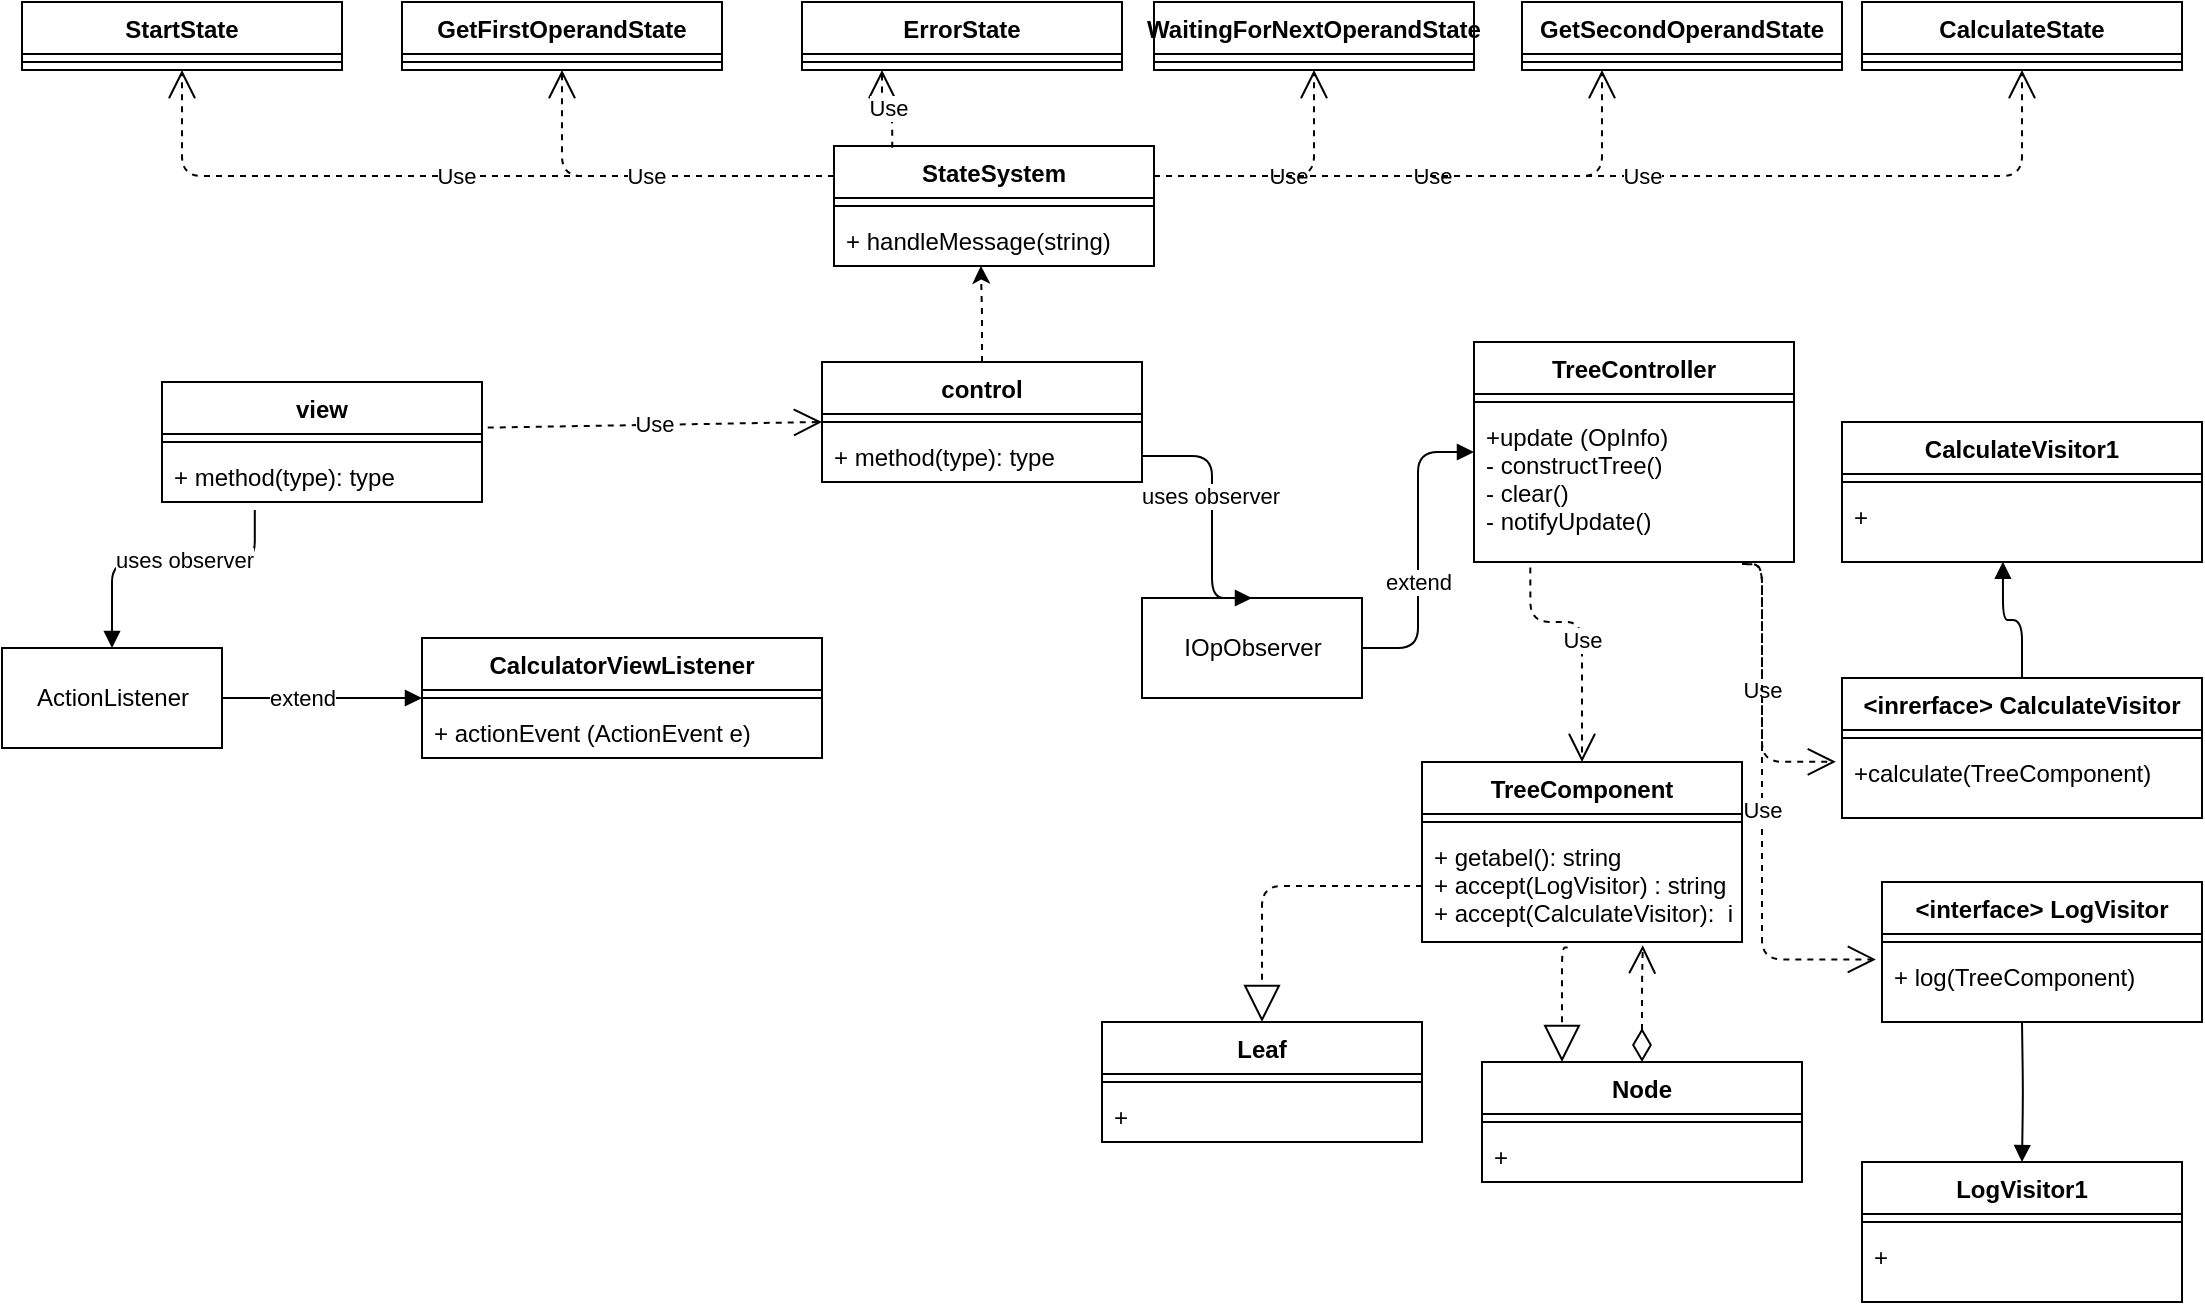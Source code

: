 <mxfile version="14.4.4" type="github">
  <diagram name="Page-1" id="e7e014a7-5840-1c2e-5031-d8a46d1fe8dd">
    <mxGraphModel dx="1436" dy="846" grid="1" gridSize="10" guides="1" tooltips="1" connect="1" arrows="1" fold="1" page="1" pageScale="1" pageWidth="1169" pageHeight="826" background="#ffffff" math="0" shadow="0">
      <root>
        <mxCell id="0" />
        <mxCell id="1" parent="0" />
        <mxCell id="Q7geIG9e_dBEJD7fc5_G-61" value="" style="edgeStyle=orthogonalEdgeStyle;rounded=0;orthogonalLoop=1;jettySize=auto;html=1;entryX=0.459;entryY=0.995;entryDx=0;entryDy=0;entryPerimeter=0;dashed=1;" edge="1" parent="1" source="Q7geIG9e_dBEJD7fc5_G-41" target="Q7geIG9e_dBEJD7fc5_G-64">
          <mxGeometry relative="1" as="geometry">
            <mxPoint x="550" y="140" as="targetPoint" />
          </mxGeometry>
        </mxCell>
        <mxCell id="Q7geIG9e_dBEJD7fc5_G-41" value="control" style="swimlane;fontStyle=1;align=center;verticalAlign=top;childLayout=stackLayout;horizontal=1;startSize=26;horizontalStack=0;resizeParent=1;resizeParentMax=0;resizeLast=0;collapsible=1;marginBottom=0;" vertex="1" parent="1">
          <mxGeometry x="470" y="220" width="160" height="60" as="geometry" />
        </mxCell>
        <mxCell id="Q7geIG9e_dBEJD7fc5_G-43" value="" style="line;strokeWidth=1;fillColor=none;align=left;verticalAlign=middle;spacingTop=-1;spacingLeft=3;spacingRight=3;rotatable=0;labelPosition=right;points=[];portConstraint=eastwest;" vertex="1" parent="Q7geIG9e_dBEJD7fc5_G-41">
          <mxGeometry y="26" width="160" height="8" as="geometry" />
        </mxCell>
        <mxCell id="Q7geIG9e_dBEJD7fc5_G-44" value="+ method(type): type" style="text;strokeColor=none;fillColor=none;align=left;verticalAlign=top;spacingLeft=4;spacingRight=4;overflow=hidden;rotatable=0;points=[[0,0.5],[1,0.5]];portConstraint=eastwest;" vertex="1" parent="Q7geIG9e_dBEJD7fc5_G-41">
          <mxGeometry y="34" width="160" height="26" as="geometry" />
        </mxCell>
        <mxCell id="Q7geIG9e_dBEJD7fc5_G-45" value="view" style="swimlane;fontStyle=1;align=center;verticalAlign=top;childLayout=stackLayout;horizontal=1;startSize=26;horizontalStack=0;resizeParent=1;resizeParentMax=0;resizeLast=0;collapsible=1;marginBottom=0;" vertex="1" parent="1">
          <mxGeometry x="140" y="230" width="160" height="60" as="geometry" />
        </mxCell>
        <mxCell id="Q7geIG9e_dBEJD7fc5_G-46" value="" style="line;strokeWidth=1;fillColor=none;align=left;verticalAlign=middle;spacingTop=-1;spacingLeft=3;spacingRight=3;rotatable=0;labelPosition=right;points=[];portConstraint=eastwest;" vertex="1" parent="Q7geIG9e_dBEJD7fc5_G-45">
          <mxGeometry y="26" width="160" height="8" as="geometry" />
        </mxCell>
        <mxCell id="Q7geIG9e_dBEJD7fc5_G-47" value="+ method(type): type" style="text;strokeColor=none;fillColor=none;align=left;verticalAlign=top;spacingLeft=4;spacingRight=4;overflow=hidden;rotatable=0;points=[[0,0.5],[1,0.5]];portConstraint=eastwest;" vertex="1" parent="Q7geIG9e_dBEJD7fc5_G-45">
          <mxGeometry y="34" width="160" height="26" as="geometry" />
        </mxCell>
        <mxCell id="Q7geIG9e_dBEJD7fc5_G-48" value="Use" style="endArrow=open;endSize=12;dashed=1;html=1;exitX=1.018;exitY=0.38;exitDx=0;exitDy=0;exitPerimeter=0;entryX=0;entryY=0.5;entryDx=0;entryDy=0;" edge="1" parent="1" source="Q7geIG9e_dBEJD7fc5_G-45" target="Q7geIG9e_dBEJD7fc5_G-41">
          <mxGeometry width="160" relative="1" as="geometry">
            <mxPoint x="510" y="440" as="sourcePoint" />
            <mxPoint x="670" y="440" as="targetPoint" />
          </mxGeometry>
        </mxCell>
        <mxCell id="Q7geIG9e_dBEJD7fc5_G-49" value="ActionListener" style="html=1;" vertex="1" parent="1">
          <mxGeometry x="60" y="363" width="110" height="50" as="geometry" />
        </mxCell>
        <mxCell id="Q7geIG9e_dBEJD7fc5_G-50" value="" style="endArrow=block;endFill=1;html=1;edgeStyle=orthogonalEdgeStyle;align=left;verticalAlign=top;exitX=0.29;exitY=1.154;exitDx=0;exitDy=0;exitPerimeter=0;entryX=0.5;entryY=0;entryDx=0;entryDy=0;" edge="1" parent="1" source="Q7geIG9e_dBEJD7fc5_G-47" target="Q7geIG9e_dBEJD7fc5_G-49">
          <mxGeometry x="-1" relative="1" as="geometry">
            <mxPoint x="470" y="440" as="sourcePoint" />
            <mxPoint x="630" y="440" as="targetPoint" />
            <Array as="points">
              <mxPoint x="186" y="320" />
              <mxPoint x="115" y="320" />
            </Array>
          </mxGeometry>
        </mxCell>
        <mxCell id="Q7geIG9e_dBEJD7fc5_G-59" value="uses observer" style="edgeLabel;html=1;align=center;verticalAlign=middle;resizable=0;points=[];" vertex="1" connectable="0" parent="Q7geIG9e_dBEJD7fc5_G-50">
          <mxGeometry x="-0.126" y="-1" relative="1" as="geometry">
            <mxPoint as="offset" />
          </mxGeometry>
        </mxCell>
        <mxCell id="Q7geIG9e_dBEJD7fc5_G-52" value="CalculatorViewListener" style="swimlane;fontStyle=1;align=center;verticalAlign=top;childLayout=stackLayout;horizontal=1;startSize=26;horizontalStack=0;resizeParent=1;resizeParentMax=0;resizeLast=0;collapsible=1;marginBottom=0;" vertex="1" parent="1">
          <mxGeometry x="270" y="358" width="200" height="60" as="geometry" />
        </mxCell>
        <mxCell id="Q7geIG9e_dBEJD7fc5_G-53" value="" style="line;strokeWidth=1;fillColor=none;align=left;verticalAlign=middle;spacingTop=-1;spacingLeft=3;spacingRight=3;rotatable=0;labelPosition=right;points=[];portConstraint=eastwest;" vertex="1" parent="Q7geIG9e_dBEJD7fc5_G-52">
          <mxGeometry y="26" width="200" height="8" as="geometry" />
        </mxCell>
        <mxCell id="Q7geIG9e_dBEJD7fc5_G-54" value="+ actionEvent (ActionEvent e)" style="text;strokeColor=none;fillColor=none;align=left;verticalAlign=top;spacingLeft=4;spacingRight=4;overflow=hidden;rotatable=0;points=[[0,0.5],[1,0.5]];portConstraint=eastwest;" vertex="1" parent="Q7geIG9e_dBEJD7fc5_G-52">
          <mxGeometry y="34" width="200" height="26" as="geometry" />
        </mxCell>
        <mxCell id="Q7geIG9e_dBEJD7fc5_G-56" value="" style="endArrow=block;endFill=1;html=1;edgeStyle=orthogonalEdgeStyle;align=left;verticalAlign=top;exitX=1;exitY=0.5;exitDx=0;exitDy=0;entryX=0;entryY=0.5;entryDx=0;entryDy=0;" edge="1" parent="1" source="Q7geIG9e_dBEJD7fc5_G-49" target="Q7geIG9e_dBEJD7fc5_G-52">
          <mxGeometry x="-1" relative="1" as="geometry">
            <mxPoint x="470" y="440" as="sourcePoint" />
            <mxPoint x="240" y="388" as="targetPoint" />
          </mxGeometry>
        </mxCell>
        <mxCell id="Q7geIG9e_dBEJD7fc5_G-58" value="extend" style="edgeLabel;html=1;align=center;verticalAlign=middle;resizable=0;points=[];" vertex="1" connectable="0" parent="Q7geIG9e_dBEJD7fc5_G-56">
          <mxGeometry x="-0.202" relative="1" as="geometry">
            <mxPoint as="offset" />
          </mxGeometry>
        </mxCell>
        <mxCell id="Q7geIG9e_dBEJD7fc5_G-62" value="StateSystem" style="swimlane;fontStyle=1;align=center;verticalAlign=top;childLayout=stackLayout;horizontal=1;startSize=26;horizontalStack=0;resizeParent=1;resizeParentMax=0;resizeLast=0;collapsible=1;marginBottom=0;" vertex="1" parent="1">
          <mxGeometry x="476" y="112" width="160" height="60" as="geometry" />
        </mxCell>
        <mxCell id="Q7geIG9e_dBEJD7fc5_G-63" value="" style="line;strokeWidth=1;fillColor=none;align=left;verticalAlign=middle;spacingTop=-1;spacingLeft=3;spacingRight=3;rotatable=0;labelPosition=right;points=[];portConstraint=eastwest;" vertex="1" parent="Q7geIG9e_dBEJD7fc5_G-62">
          <mxGeometry y="26" width="160" height="8" as="geometry" />
        </mxCell>
        <mxCell id="Q7geIG9e_dBEJD7fc5_G-64" value="+ handleMessage(string)" style="text;strokeColor=none;fillColor=none;align=left;verticalAlign=top;spacingLeft=4;spacingRight=4;overflow=hidden;rotatable=0;points=[[0,0.5],[1,0.5]];portConstraint=eastwest;" vertex="1" parent="Q7geIG9e_dBEJD7fc5_G-62">
          <mxGeometry y="34" width="160" height="26" as="geometry" />
        </mxCell>
        <mxCell id="Q7geIG9e_dBEJD7fc5_G-65" value="StartState" style="swimlane;fontStyle=1;align=center;verticalAlign=top;childLayout=stackLayout;horizontal=1;startSize=26;horizontalStack=0;resizeParent=1;resizeParentMax=0;resizeLast=0;collapsible=1;marginBottom=0;" vertex="1" parent="1">
          <mxGeometry x="70" y="40" width="160" height="34" as="geometry" />
        </mxCell>
        <mxCell id="Q7geIG9e_dBEJD7fc5_G-66" value="" style="line;strokeWidth=1;fillColor=none;align=left;verticalAlign=middle;spacingTop=-1;spacingLeft=3;spacingRight=3;rotatable=0;labelPosition=right;points=[];portConstraint=eastwest;" vertex="1" parent="Q7geIG9e_dBEJD7fc5_G-65">
          <mxGeometry y="26" width="160" height="8" as="geometry" />
        </mxCell>
        <mxCell id="Q7geIG9e_dBEJD7fc5_G-68" value="GetFirstOperandState" style="swimlane;fontStyle=1;align=center;verticalAlign=top;childLayout=stackLayout;horizontal=1;startSize=26;horizontalStack=0;resizeParent=1;resizeParentMax=0;resizeLast=0;collapsible=1;marginBottom=0;" vertex="1" parent="1">
          <mxGeometry x="260" y="40" width="160" height="34" as="geometry" />
        </mxCell>
        <mxCell id="Q7geIG9e_dBEJD7fc5_G-69" value="" style="line;strokeWidth=1;fillColor=none;align=left;verticalAlign=middle;spacingTop=-1;spacingLeft=3;spacingRight=3;rotatable=0;labelPosition=right;points=[];portConstraint=eastwest;" vertex="1" parent="Q7geIG9e_dBEJD7fc5_G-68">
          <mxGeometry y="26" width="160" height="8" as="geometry" />
        </mxCell>
        <mxCell id="Q7geIG9e_dBEJD7fc5_G-70" value="ErrorState" style="swimlane;fontStyle=1;align=center;verticalAlign=top;childLayout=stackLayout;horizontal=1;startSize=26;horizontalStack=0;resizeParent=1;resizeParentMax=0;resizeLast=0;collapsible=1;marginBottom=0;" vertex="1" parent="1">
          <mxGeometry x="460" y="40" width="160" height="34" as="geometry" />
        </mxCell>
        <mxCell id="Q7geIG9e_dBEJD7fc5_G-71" value="" style="line;strokeWidth=1;fillColor=none;align=left;verticalAlign=middle;spacingTop=-1;spacingLeft=3;spacingRight=3;rotatable=0;labelPosition=right;points=[];portConstraint=eastwest;" vertex="1" parent="Q7geIG9e_dBEJD7fc5_G-70">
          <mxGeometry y="26" width="160" height="8" as="geometry" />
        </mxCell>
        <mxCell id="Q7geIG9e_dBEJD7fc5_G-72" value="WaitingForNextOperandState" style="swimlane;fontStyle=1;align=center;verticalAlign=top;childLayout=stackLayout;horizontal=1;startSize=26;horizontalStack=0;resizeParent=1;resizeParentMax=0;resizeLast=0;collapsible=1;marginBottom=0;" vertex="1" parent="1">
          <mxGeometry x="636" y="40" width="160" height="34" as="geometry" />
        </mxCell>
        <mxCell id="Q7geIG9e_dBEJD7fc5_G-73" value="" style="line;strokeWidth=1;fillColor=none;align=left;verticalAlign=middle;spacingTop=-1;spacingLeft=3;spacingRight=3;rotatable=0;labelPosition=right;points=[];portConstraint=eastwest;" vertex="1" parent="Q7geIG9e_dBEJD7fc5_G-72">
          <mxGeometry y="26" width="160" height="8" as="geometry" />
        </mxCell>
        <mxCell id="Q7geIG9e_dBEJD7fc5_G-74" value="GetSecondOperandState" style="swimlane;fontStyle=1;align=center;verticalAlign=top;childLayout=stackLayout;horizontal=1;startSize=26;horizontalStack=0;resizeParent=1;resizeParentMax=0;resizeLast=0;collapsible=1;marginBottom=0;" vertex="1" parent="1">
          <mxGeometry x="820" y="40" width="160" height="34" as="geometry" />
        </mxCell>
        <mxCell id="Q7geIG9e_dBEJD7fc5_G-75" value="" style="line;strokeWidth=1;fillColor=none;align=left;verticalAlign=middle;spacingTop=-1;spacingLeft=3;spacingRight=3;rotatable=0;labelPosition=right;points=[];portConstraint=eastwest;" vertex="1" parent="Q7geIG9e_dBEJD7fc5_G-74">
          <mxGeometry y="26" width="160" height="8" as="geometry" />
        </mxCell>
        <mxCell id="Q7geIG9e_dBEJD7fc5_G-76" value="CalculateState" style="swimlane;fontStyle=1;align=center;verticalAlign=top;childLayout=stackLayout;horizontal=1;startSize=26;horizontalStack=0;resizeParent=1;resizeParentMax=0;resizeLast=0;collapsible=1;marginBottom=0;" vertex="1" parent="1">
          <mxGeometry x="990" y="40" width="160" height="34" as="geometry" />
        </mxCell>
        <mxCell id="Q7geIG9e_dBEJD7fc5_G-77" value="" style="line;strokeWidth=1;fillColor=none;align=left;verticalAlign=middle;spacingTop=-1;spacingLeft=3;spacingRight=3;rotatable=0;labelPosition=right;points=[];portConstraint=eastwest;" vertex="1" parent="Q7geIG9e_dBEJD7fc5_G-76">
          <mxGeometry y="26" width="160" height="8" as="geometry" />
        </mxCell>
        <mxCell id="Q7geIG9e_dBEJD7fc5_G-78" value="Use" style="endArrow=open;endSize=12;dashed=1;html=1;exitX=0;exitY=0.25;exitDx=0;exitDy=0;entryX=0.5;entryY=1;entryDx=0;entryDy=0;edgeStyle=orthogonalEdgeStyle;" edge="1" parent="1" source="Q7geIG9e_dBEJD7fc5_G-62" target="Q7geIG9e_dBEJD7fc5_G-65">
          <mxGeometry width="160" relative="1" as="geometry">
            <mxPoint x="312.88" y="262.8" as="sourcePoint" />
            <mxPoint x="480" y="260" as="targetPoint" />
          </mxGeometry>
        </mxCell>
        <mxCell id="Q7geIG9e_dBEJD7fc5_G-79" value="Use" style="endArrow=open;endSize=12;dashed=1;html=1;entryX=0.5;entryY=1;entryDx=0;entryDy=0;edgeStyle=orthogonalEdgeStyle;exitX=0;exitY=0.25;exitDx=0;exitDy=0;" edge="1" parent="1" source="Q7geIG9e_dBEJD7fc5_G-62" target="Q7geIG9e_dBEJD7fc5_G-68">
          <mxGeometry width="160" relative="1" as="geometry">
            <mxPoint x="480" y="122" as="sourcePoint" />
            <mxPoint x="160" y="84" as="targetPoint" />
          </mxGeometry>
        </mxCell>
        <mxCell id="Q7geIG9e_dBEJD7fc5_G-80" value="Use" style="endArrow=open;endSize=12;dashed=1;html=1;entryX=0.25;entryY=1;entryDx=0;entryDy=0;edgeStyle=orthogonalEdgeStyle;exitX=0.182;exitY=0.014;exitDx=0;exitDy=0;exitPerimeter=0;" edge="1" parent="1" source="Q7geIG9e_dBEJD7fc5_G-62" target="Q7geIG9e_dBEJD7fc5_G-70">
          <mxGeometry width="160" relative="1" as="geometry">
            <mxPoint x="486" y="137" as="sourcePoint" />
            <mxPoint x="350" y="84" as="targetPoint" />
          </mxGeometry>
        </mxCell>
        <mxCell id="Q7geIG9e_dBEJD7fc5_G-81" value="Use" style="endArrow=open;endSize=12;dashed=1;html=1;entryX=0.5;entryY=1;entryDx=0;entryDy=0;edgeStyle=orthogonalEdgeStyle;exitX=1;exitY=0.25;exitDx=0;exitDy=0;" edge="1" parent="1" source="Q7geIG9e_dBEJD7fc5_G-62" target="Q7geIG9e_dBEJD7fc5_G-72">
          <mxGeometry width="160" relative="1" as="geometry">
            <mxPoint x="496" y="147" as="sourcePoint" />
            <mxPoint x="360" y="94" as="targetPoint" />
          </mxGeometry>
        </mxCell>
        <mxCell id="Q7geIG9e_dBEJD7fc5_G-82" value="Use" style="endArrow=open;endSize=12;dashed=1;html=1;entryX=0.25;entryY=1;entryDx=0;entryDy=0;edgeStyle=orthogonalEdgeStyle;exitX=1;exitY=0.25;exitDx=0;exitDy=0;" edge="1" parent="1" source="Q7geIG9e_dBEJD7fc5_G-62" target="Q7geIG9e_dBEJD7fc5_G-74">
          <mxGeometry width="160" relative="1" as="geometry">
            <mxPoint x="506" y="157" as="sourcePoint" />
            <mxPoint x="370" y="104" as="targetPoint" />
          </mxGeometry>
        </mxCell>
        <mxCell id="Q7geIG9e_dBEJD7fc5_G-83" value="Use" style="endArrow=open;endSize=12;dashed=1;html=1;entryX=0.5;entryY=1;entryDx=0;entryDy=0;edgeStyle=orthogonalEdgeStyle;exitX=1;exitY=0.25;exitDx=0;exitDy=0;" edge="1" parent="1" source="Q7geIG9e_dBEJD7fc5_G-62" target="Q7geIG9e_dBEJD7fc5_G-76">
          <mxGeometry width="160" relative="1" as="geometry">
            <mxPoint x="640" y="160" as="sourcePoint" />
            <mxPoint x="380" y="114" as="targetPoint" />
          </mxGeometry>
        </mxCell>
        <mxCell id="Q7geIG9e_dBEJD7fc5_G-84" value="TreeController" style="swimlane;fontStyle=1;align=center;verticalAlign=top;childLayout=stackLayout;horizontal=1;startSize=26;horizontalStack=0;resizeParent=1;resizeParentMax=0;resizeLast=0;collapsible=1;marginBottom=0;" vertex="1" parent="1">
          <mxGeometry x="796" y="210" width="160" height="110" as="geometry" />
        </mxCell>
        <mxCell id="Q7geIG9e_dBEJD7fc5_G-85" value="" style="line;strokeWidth=1;fillColor=none;align=left;verticalAlign=middle;spacingTop=-1;spacingLeft=3;spacingRight=3;rotatable=0;labelPosition=right;points=[];portConstraint=eastwest;" vertex="1" parent="Q7geIG9e_dBEJD7fc5_G-84">
          <mxGeometry y="26" width="160" height="8" as="geometry" />
        </mxCell>
        <mxCell id="Q7geIG9e_dBEJD7fc5_G-86" value="+update (OpInfo)&#xa;- constructTree()&#xa;- clear()&#xa;- notifyUpdate()" style="text;strokeColor=none;fillColor=none;align=left;verticalAlign=top;spacingLeft=4;spacingRight=4;overflow=hidden;rotatable=0;points=[[0,0.5],[1,0.5]];portConstraint=eastwest;" vertex="1" parent="Q7geIG9e_dBEJD7fc5_G-84">
          <mxGeometry y="34" width="160" height="76" as="geometry" />
        </mxCell>
        <mxCell id="Q7geIG9e_dBEJD7fc5_G-88" value="&lt;span style=&quot;text-align: left&quot;&gt;IOpObserver&lt;/span&gt;" style="html=1;" vertex="1" parent="1">
          <mxGeometry x="630" y="338" width="110" height="50" as="geometry" />
        </mxCell>
        <mxCell id="Q7geIG9e_dBEJD7fc5_G-92" value="" style="endArrow=block;endFill=1;html=1;edgeStyle=orthogonalEdgeStyle;align=left;verticalAlign=top;exitX=1;exitY=0.5;exitDx=0;exitDy=0;entryX=0;entryY=0.5;entryDx=0;entryDy=0;" edge="1" parent="1" source="Q7geIG9e_dBEJD7fc5_G-88" target="Q7geIG9e_dBEJD7fc5_G-84">
          <mxGeometry x="-1" relative="1" as="geometry">
            <mxPoint x="1020" y="385" as="sourcePoint" />
            <mxPoint x="790" y="333" as="targetPoint" />
          </mxGeometry>
        </mxCell>
        <mxCell id="Q7geIG9e_dBEJD7fc5_G-93" value="extend" style="edgeLabel;html=1;align=center;verticalAlign=middle;resizable=0;points=[];" vertex="1" connectable="0" parent="Q7geIG9e_dBEJD7fc5_G-92">
          <mxGeometry x="-0.202" relative="1" as="geometry">
            <mxPoint as="offset" />
          </mxGeometry>
        </mxCell>
        <mxCell id="Q7geIG9e_dBEJD7fc5_G-94" value="" style="endArrow=block;endFill=1;html=1;edgeStyle=orthogonalEdgeStyle;align=left;verticalAlign=top;exitX=1;exitY=0.5;exitDx=0;exitDy=0;entryX=0.5;entryY=0;entryDx=0;entryDy=0;" edge="1" parent="1" source="Q7geIG9e_dBEJD7fc5_G-44" target="Q7geIG9e_dBEJD7fc5_G-88">
          <mxGeometry x="-1" relative="1" as="geometry">
            <mxPoint x="196.4" y="304.004" as="sourcePoint" />
            <mxPoint x="125" y="373.0" as="targetPoint" />
            <Array as="points">
              <mxPoint x="665" y="267" />
            </Array>
          </mxGeometry>
        </mxCell>
        <mxCell id="Q7geIG9e_dBEJD7fc5_G-95" value="uses observer" style="edgeLabel;html=1;align=center;verticalAlign=middle;resizable=0;points=[];" vertex="1" connectable="0" parent="Q7geIG9e_dBEJD7fc5_G-94">
          <mxGeometry x="-0.126" y="-1" relative="1" as="geometry">
            <mxPoint as="offset" />
          </mxGeometry>
        </mxCell>
        <mxCell id="Q7geIG9e_dBEJD7fc5_G-96" value="TreeComponent" style="swimlane;fontStyle=1;align=center;verticalAlign=top;childLayout=stackLayout;horizontal=1;startSize=26;horizontalStack=0;resizeParent=1;resizeParentMax=0;resizeLast=0;collapsible=1;marginBottom=0;" vertex="1" parent="1">
          <mxGeometry x="770" y="420" width="160" height="90" as="geometry" />
        </mxCell>
        <mxCell id="Q7geIG9e_dBEJD7fc5_G-97" value="" style="line;strokeWidth=1;fillColor=none;align=left;verticalAlign=middle;spacingTop=-1;spacingLeft=3;spacingRight=3;rotatable=0;labelPosition=right;points=[];portConstraint=eastwest;" vertex="1" parent="Q7geIG9e_dBEJD7fc5_G-96">
          <mxGeometry y="26" width="160" height="8" as="geometry" />
        </mxCell>
        <mxCell id="Q7geIG9e_dBEJD7fc5_G-98" value="+ getabel(): string&#xa;+ accept(LogVisitor) : string&#xa;+ accept(CalculateVisitor):  int&#xa;" style="text;strokeColor=none;fillColor=none;align=left;verticalAlign=top;spacingLeft=4;spacingRight=4;overflow=hidden;rotatable=0;points=[[0,0.5],[1,0.5]];portConstraint=eastwest;" vertex="1" parent="Q7geIG9e_dBEJD7fc5_G-96">
          <mxGeometry y="34" width="160" height="56" as="geometry" />
        </mxCell>
        <mxCell id="Q7geIG9e_dBEJD7fc5_G-99" value="Leaf" style="swimlane;fontStyle=1;align=center;verticalAlign=top;childLayout=stackLayout;horizontal=1;startSize=26;horizontalStack=0;resizeParent=1;resizeParentMax=0;resizeLast=0;collapsible=1;marginBottom=0;" vertex="1" parent="1">
          <mxGeometry x="610" y="550" width="160" height="60" as="geometry" />
        </mxCell>
        <mxCell id="Q7geIG9e_dBEJD7fc5_G-100" value="" style="line;strokeWidth=1;fillColor=none;align=left;verticalAlign=middle;spacingTop=-1;spacingLeft=3;spacingRight=3;rotatable=0;labelPosition=right;points=[];portConstraint=eastwest;" vertex="1" parent="Q7geIG9e_dBEJD7fc5_G-99">
          <mxGeometry y="26" width="160" height="8" as="geometry" />
        </mxCell>
        <mxCell id="Q7geIG9e_dBEJD7fc5_G-101" value="+" style="text;strokeColor=none;fillColor=none;align=left;verticalAlign=top;spacingLeft=4;spacingRight=4;overflow=hidden;rotatable=0;points=[[0,0.5],[1,0.5]];portConstraint=eastwest;" vertex="1" parent="Q7geIG9e_dBEJD7fc5_G-99">
          <mxGeometry y="34" width="160" height="26" as="geometry" />
        </mxCell>
        <mxCell id="Q7geIG9e_dBEJD7fc5_G-102" value="Node" style="swimlane;fontStyle=1;align=center;verticalAlign=top;childLayout=stackLayout;horizontal=1;startSize=26;horizontalStack=0;resizeParent=1;resizeParentMax=0;resizeLast=0;collapsible=1;marginBottom=0;" vertex="1" parent="1">
          <mxGeometry x="800" y="570" width="160" height="60" as="geometry" />
        </mxCell>
        <mxCell id="Q7geIG9e_dBEJD7fc5_G-103" value="" style="line;strokeWidth=1;fillColor=none;align=left;verticalAlign=middle;spacingTop=-1;spacingLeft=3;spacingRight=3;rotatable=0;labelPosition=right;points=[];portConstraint=eastwest;" vertex="1" parent="Q7geIG9e_dBEJD7fc5_G-102">
          <mxGeometry y="26" width="160" height="8" as="geometry" />
        </mxCell>
        <mxCell id="Q7geIG9e_dBEJD7fc5_G-104" value="+" style="text;strokeColor=none;fillColor=none;align=left;verticalAlign=top;spacingLeft=4;spacingRight=4;overflow=hidden;rotatable=0;points=[[0,0.5],[1,0.5]];portConstraint=eastwest;" vertex="1" parent="Q7geIG9e_dBEJD7fc5_G-102">
          <mxGeometry y="34" width="160" height="26" as="geometry" />
        </mxCell>
        <mxCell id="Q7geIG9e_dBEJD7fc5_G-108" value="" style="endArrow=block;endSize=16;endFill=0;html=1;dashed=1;exitX=0;exitY=0.5;exitDx=0;exitDy=0;entryX=0.5;entryY=0;entryDx=0;entryDy=0;edgeStyle=orthogonalEdgeStyle;" edge="1" parent="1" source="Q7geIG9e_dBEJD7fc5_G-98" target="Q7geIG9e_dBEJD7fc5_G-99">
          <mxGeometry width="160" relative="1" as="geometry">
            <mxPoint x="480" y="480" as="sourcePoint" />
            <mxPoint x="640" y="480" as="targetPoint" />
          </mxGeometry>
        </mxCell>
        <mxCell id="Q7geIG9e_dBEJD7fc5_G-110" value="" style="endArrow=block;endSize=16;endFill=0;html=1;dashed=1;exitX=0.455;exitY=1.05;exitDx=0;exitDy=0;entryX=0.25;entryY=0;entryDx=0;entryDy=0;edgeStyle=orthogonalEdgeStyle;exitPerimeter=0;" edge="1" parent="1" source="Q7geIG9e_dBEJD7fc5_G-98" target="Q7geIG9e_dBEJD7fc5_G-102">
          <mxGeometry width="160" relative="1" as="geometry">
            <mxPoint x="780" y="492" as="sourcePoint" />
            <mxPoint x="700" y="560" as="targetPoint" />
            <Array as="points">
              <mxPoint x="840" y="513" />
            </Array>
          </mxGeometry>
        </mxCell>
        <mxCell id="Q7geIG9e_dBEJD7fc5_G-111" value="" style="endArrow=open;html=1;endSize=12;startArrow=diamondThin;startSize=14;startFill=0;edgeStyle=orthogonalEdgeStyle;align=left;verticalAlign=bottom;dashed=1;exitX=0.5;exitY=0;exitDx=0;exitDy=0;entryX=0.69;entryY=1.029;entryDx=0;entryDy=0;entryPerimeter=0;" edge="1" parent="1" source="Q7geIG9e_dBEJD7fc5_G-102" target="Q7geIG9e_dBEJD7fc5_G-98">
          <mxGeometry x="-1" y="3" relative="1" as="geometry">
            <mxPoint x="480" y="480" as="sourcePoint" />
            <mxPoint x="640" y="480" as="targetPoint" />
            <Array as="points">
              <mxPoint x="880" y="530" />
              <mxPoint x="880" y="530" />
            </Array>
          </mxGeometry>
        </mxCell>
        <mxCell id="Q7geIG9e_dBEJD7fc5_G-112" value="Use" style="endArrow=open;endSize=12;dashed=1;html=1;exitX=0.176;exitY=1.037;exitDx=0;exitDy=0;exitPerimeter=0;entryX=0.5;entryY=0;entryDx=0;entryDy=0;edgeStyle=orthogonalEdgeStyle;" edge="1" parent="1" source="Q7geIG9e_dBEJD7fc5_G-86" target="Q7geIG9e_dBEJD7fc5_G-96">
          <mxGeometry width="160" relative="1" as="geometry">
            <mxPoint x="480" y="480" as="sourcePoint" />
            <mxPoint x="640" y="480" as="targetPoint" />
            <Array as="points">
              <mxPoint x="824" y="350" />
              <mxPoint x="850" y="350" />
            </Array>
          </mxGeometry>
        </mxCell>
        <mxCell id="Q7geIG9e_dBEJD7fc5_G-113" value="&lt;inrerface&gt; CalculateVisitor" style="swimlane;fontStyle=1;align=center;verticalAlign=top;childLayout=stackLayout;horizontal=1;startSize=26;horizontalStack=0;resizeParent=1;resizeParentMax=0;resizeLast=0;collapsible=1;marginBottom=0;" vertex="1" parent="1">
          <mxGeometry x="980" y="378" width="180" height="70" as="geometry" />
        </mxCell>
        <mxCell id="Q7geIG9e_dBEJD7fc5_G-114" value="" style="line;strokeWidth=1;fillColor=none;align=left;verticalAlign=middle;spacingTop=-1;spacingLeft=3;spacingRight=3;rotatable=0;labelPosition=right;points=[];portConstraint=eastwest;" vertex="1" parent="Q7geIG9e_dBEJD7fc5_G-113">
          <mxGeometry y="26" width="180" height="8" as="geometry" />
        </mxCell>
        <mxCell id="Q7geIG9e_dBEJD7fc5_G-115" value="+calculate(TreeComponent)" style="text;strokeColor=none;fillColor=none;align=left;verticalAlign=top;spacingLeft=4;spacingRight=4;overflow=hidden;rotatable=0;points=[[0,0.5],[1,0.5]];portConstraint=eastwest;" vertex="1" parent="Q7geIG9e_dBEJD7fc5_G-113">
          <mxGeometry y="34" width="180" height="36" as="geometry" />
        </mxCell>
        <mxCell id="Q7geIG9e_dBEJD7fc5_G-116" value="&lt;interface&gt; LogVisitor" style="swimlane;fontStyle=1;align=center;verticalAlign=top;childLayout=stackLayout;horizontal=1;startSize=26;horizontalStack=0;resizeParent=1;resizeParentMax=0;resizeLast=0;collapsible=1;marginBottom=0;" vertex="1" parent="1">
          <mxGeometry x="1000" y="480" width="160" height="70" as="geometry" />
        </mxCell>
        <mxCell id="Q7geIG9e_dBEJD7fc5_G-117" value="" style="line;strokeWidth=1;fillColor=none;align=left;verticalAlign=middle;spacingTop=-1;spacingLeft=3;spacingRight=3;rotatable=0;labelPosition=right;points=[];portConstraint=eastwest;" vertex="1" parent="Q7geIG9e_dBEJD7fc5_G-116">
          <mxGeometry y="26" width="160" height="8" as="geometry" />
        </mxCell>
        <mxCell id="Q7geIG9e_dBEJD7fc5_G-118" value="+ log(TreeComponent)" style="text;strokeColor=none;fillColor=none;align=left;verticalAlign=top;spacingLeft=4;spacingRight=4;overflow=hidden;rotatable=0;points=[[0,0.5],[1,0.5]];portConstraint=eastwest;" vertex="1" parent="Q7geIG9e_dBEJD7fc5_G-116">
          <mxGeometry y="34" width="160" height="36" as="geometry" />
        </mxCell>
        <mxCell id="Q7geIG9e_dBEJD7fc5_G-119" value="CalculateVisitor1" style="swimlane;fontStyle=1;align=center;verticalAlign=top;childLayout=stackLayout;horizontal=1;startSize=26;horizontalStack=0;resizeParent=1;resizeParentMax=0;resizeLast=0;collapsible=1;marginBottom=0;" vertex="1" parent="1">
          <mxGeometry x="980" y="250" width="180" height="70" as="geometry" />
        </mxCell>
        <mxCell id="Q7geIG9e_dBEJD7fc5_G-120" value="" style="line;strokeWidth=1;fillColor=none;align=left;verticalAlign=middle;spacingTop=-1;spacingLeft=3;spacingRight=3;rotatable=0;labelPosition=right;points=[];portConstraint=eastwest;" vertex="1" parent="Q7geIG9e_dBEJD7fc5_G-119">
          <mxGeometry y="26" width="180" height="8" as="geometry" />
        </mxCell>
        <mxCell id="Q7geIG9e_dBEJD7fc5_G-121" value="+" style="text;strokeColor=none;fillColor=none;align=left;verticalAlign=top;spacingLeft=4;spacingRight=4;overflow=hidden;rotatable=0;points=[[0,0.5],[1,0.5]];portConstraint=eastwest;" vertex="1" parent="Q7geIG9e_dBEJD7fc5_G-119">
          <mxGeometry y="34" width="180" height="36" as="geometry" />
        </mxCell>
        <mxCell id="Q7geIG9e_dBEJD7fc5_G-123" value="" style="endArrow=block;endFill=1;html=1;edgeStyle=orthogonalEdgeStyle;align=left;verticalAlign=top;exitX=0.5;exitY=0;exitDx=0;exitDy=0;entryX=0.447;entryY=0.997;entryDx=0;entryDy=0;entryPerimeter=0;" edge="1" parent="1" source="Q7geIG9e_dBEJD7fc5_G-113" target="Q7geIG9e_dBEJD7fc5_G-121">
          <mxGeometry x="-1" relative="1" as="geometry">
            <mxPoint x="750" y="373.0" as="sourcePoint" />
            <mxPoint x="806" y="275" as="targetPoint" />
          </mxGeometry>
        </mxCell>
        <mxCell id="Q7geIG9e_dBEJD7fc5_G-126" value="LogVisitor1" style="swimlane;fontStyle=1;align=center;verticalAlign=top;childLayout=stackLayout;horizontal=1;startSize=26;horizontalStack=0;resizeParent=1;resizeParentMax=0;resizeLast=0;collapsible=1;marginBottom=0;" vertex="1" parent="1">
          <mxGeometry x="990" y="620" width="160" height="70" as="geometry" />
        </mxCell>
        <mxCell id="Q7geIG9e_dBEJD7fc5_G-127" value="" style="line;strokeWidth=1;fillColor=none;align=left;verticalAlign=middle;spacingTop=-1;spacingLeft=3;spacingRight=3;rotatable=0;labelPosition=right;points=[];portConstraint=eastwest;" vertex="1" parent="Q7geIG9e_dBEJD7fc5_G-126">
          <mxGeometry y="26" width="160" height="8" as="geometry" />
        </mxCell>
        <mxCell id="Q7geIG9e_dBEJD7fc5_G-128" value="+" style="text;strokeColor=none;fillColor=none;align=left;verticalAlign=top;spacingLeft=4;spacingRight=4;overflow=hidden;rotatable=0;points=[[0,0.5],[1,0.5]];portConstraint=eastwest;" vertex="1" parent="Q7geIG9e_dBEJD7fc5_G-126">
          <mxGeometry y="34" width="160" height="36" as="geometry" />
        </mxCell>
        <mxCell id="Q7geIG9e_dBEJD7fc5_G-129" value="" style="endArrow=block;endFill=1;html=1;edgeStyle=orthogonalEdgeStyle;align=left;verticalAlign=top;entryX=0.5;entryY=0;entryDx=0;entryDy=0;" edge="1" parent="1" target="Q7geIG9e_dBEJD7fc5_G-126">
          <mxGeometry x="-1" relative="1" as="geometry">
            <mxPoint x="1070" y="550" as="sourcePoint" />
            <mxPoint x="1054.46" y="329.892" as="targetPoint" />
          </mxGeometry>
        </mxCell>
        <mxCell id="Q7geIG9e_dBEJD7fc5_G-130" value="Use" style="endArrow=open;endSize=12;dashed=1;html=1;entryX=-0.017;entryY=0.219;entryDx=0;entryDy=0;edgeStyle=orthogonalEdgeStyle;entryPerimeter=0;" edge="1" parent="1" target="Q7geIG9e_dBEJD7fc5_G-115">
          <mxGeometry width="160" relative="1" as="geometry">
            <mxPoint x="930" y="321" as="sourcePoint" />
            <mxPoint x="860" y="430" as="targetPoint" />
            <Array as="points">
              <mxPoint x="940" y="321" />
              <mxPoint x="940" y="420" />
            </Array>
          </mxGeometry>
        </mxCell>
        <mxCell id="Q7geIG9e_dBEJD7fc5_G-131" value="Use" style="endArrow=open;endSize=12;dashed=1;html=1;exitX=0.851;exitY=1.014;exitDx=0;exitDy=0;entryX=-0.019;entryY=0.131;entryDx=0;entryDy=0;edgeStyle=orthogonalEdgeStyle;exitPerimeter=0;entryPerimeter=0;" edge="1" parent="1" source="Q7geIG9e_dBEJD7fc5_G-86" target="Q7geIG9e_dBEJD7fc5_G-118">
          <mxGeometry width="160" relative="1" as="geometry">
            <mxPoint x="924.56" y="331.064" as="sourcePoint" />
            <mxPoint x="986.94" y="429.884" as="targetPoint" />
            <Array as="points">
              <mxPoint x="940" y="321" />
              <mxPoint x="940" y="519" />
            </Array>
          </mxGeometry>
        </mxCell>
      </root>
    </mxGraphModel>
  </diagram>
</mxfile>
